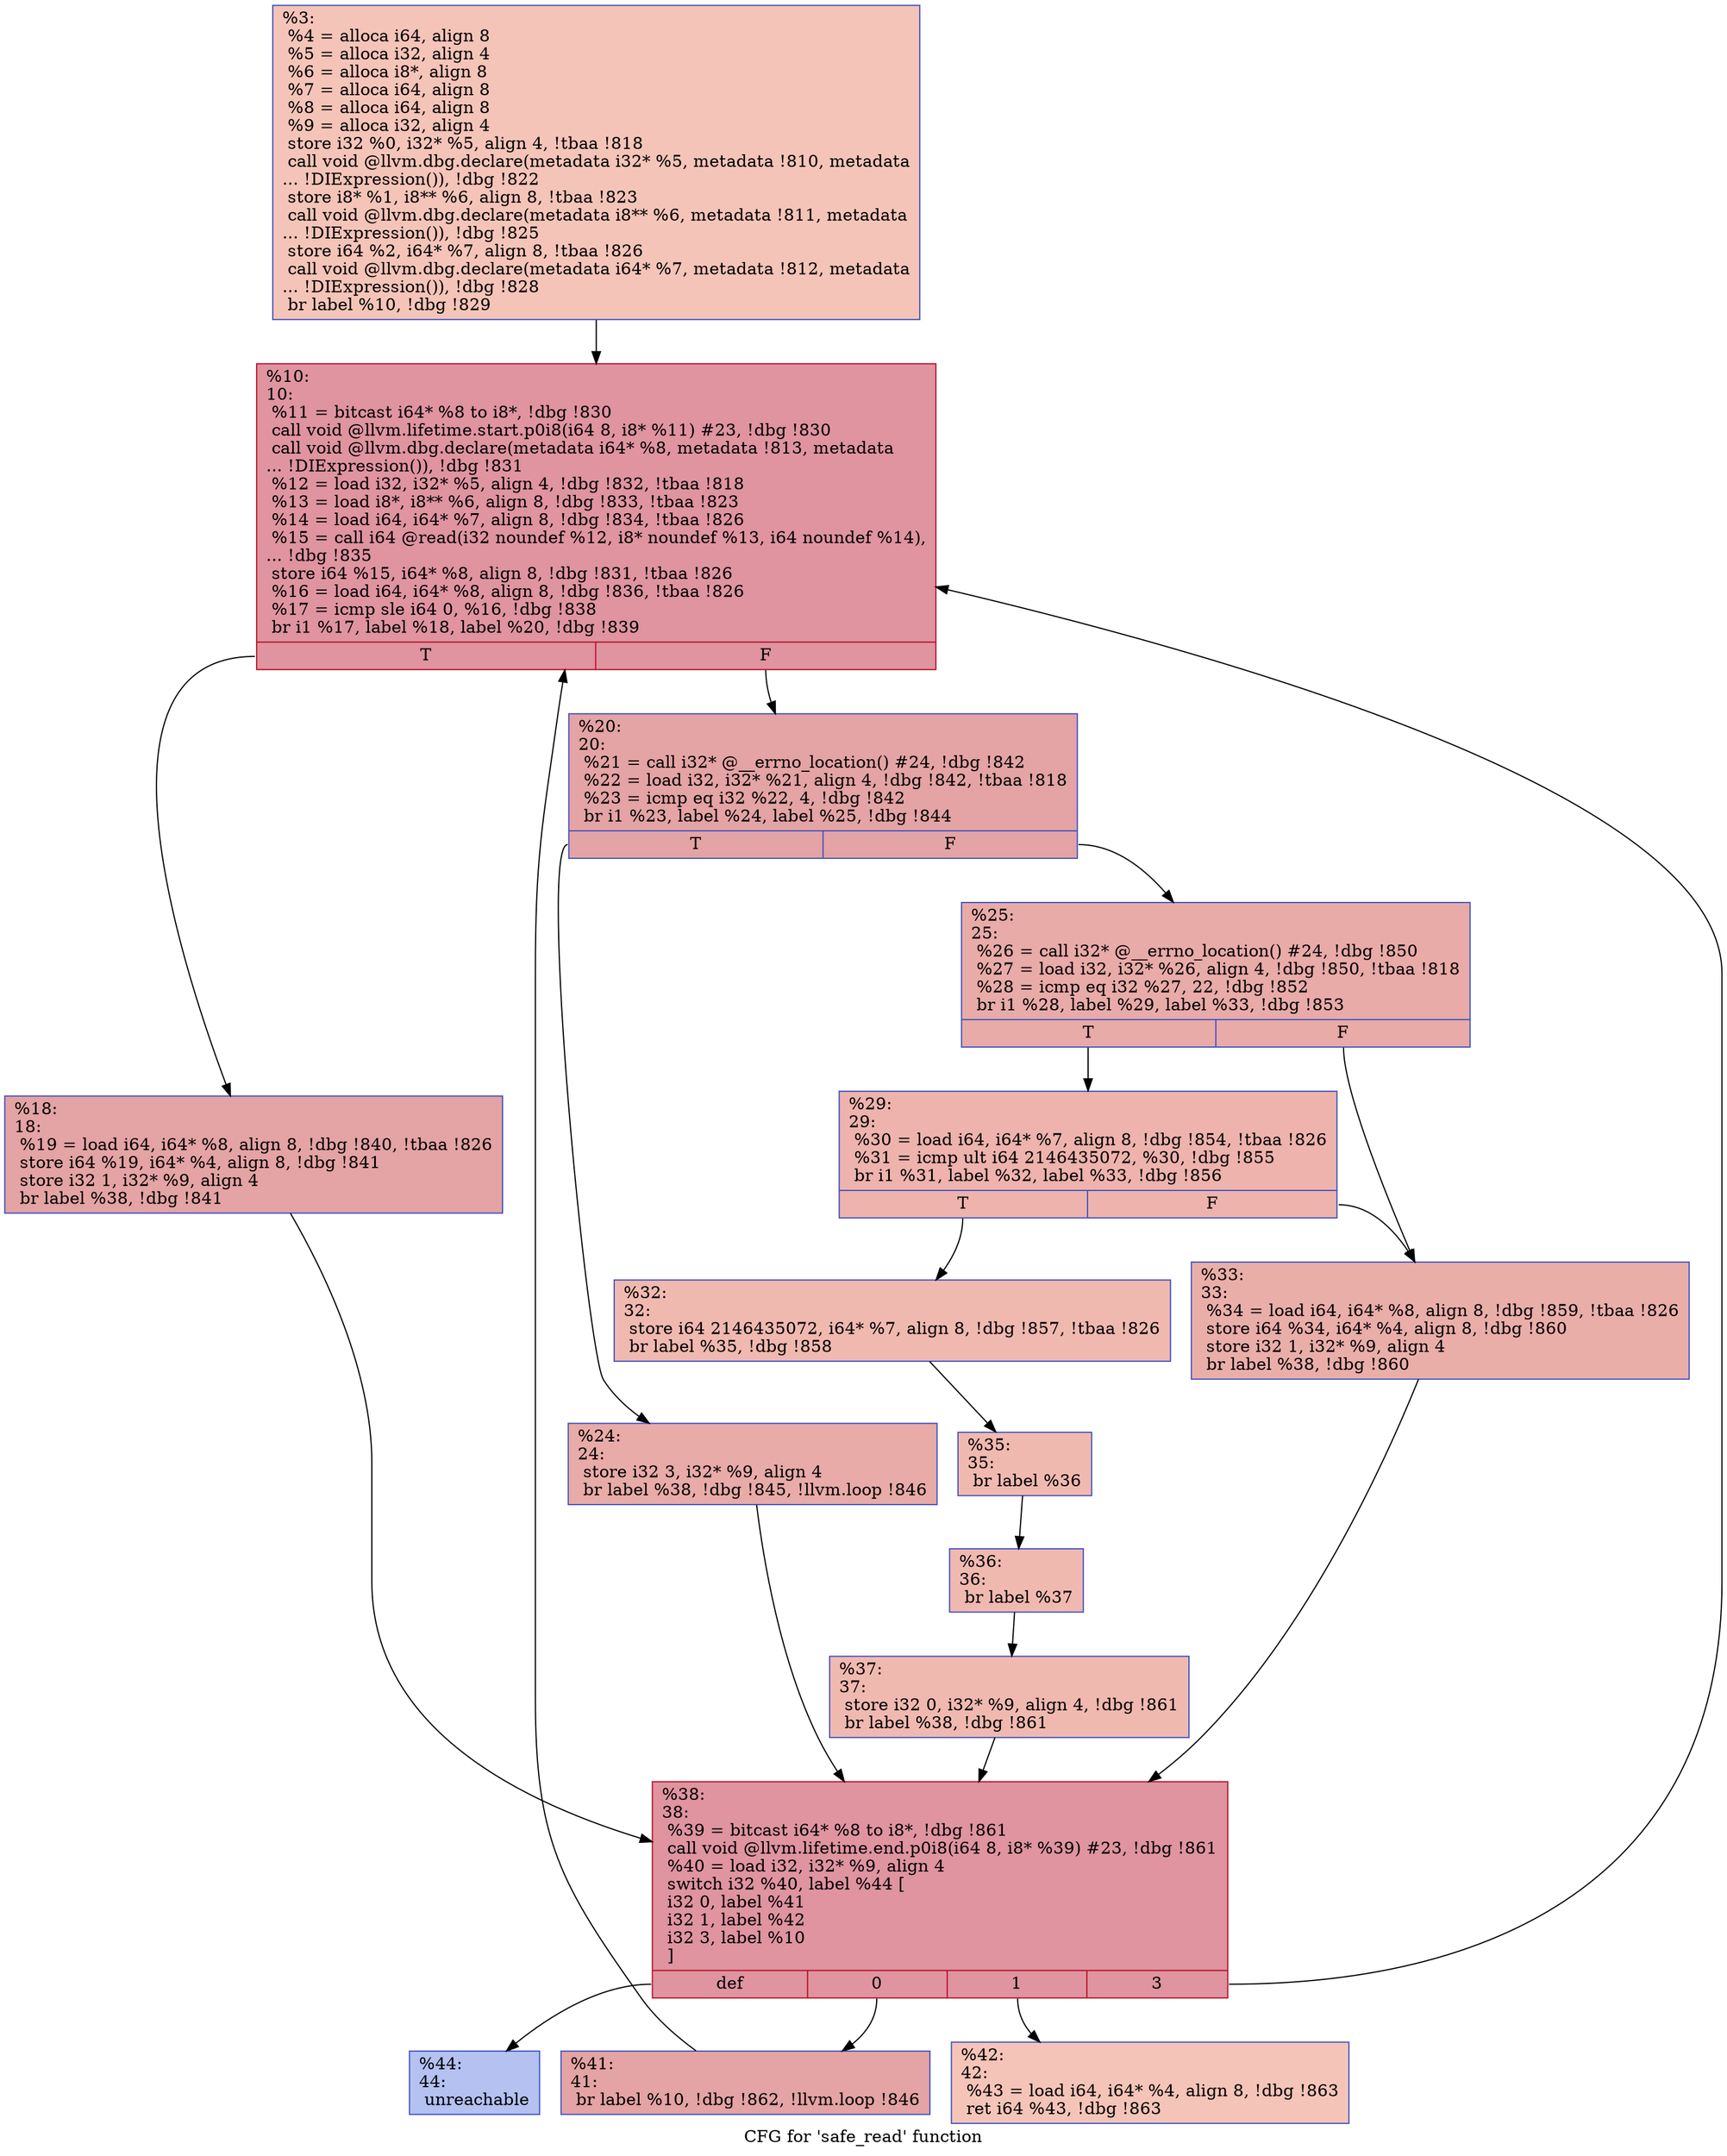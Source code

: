 digraph "CFG for 'safe_read' function" {
	label="CFG for 'safe_read' function";

	Node0x8a9b40 [shape=record,color="#3d50c3ff", style=filled, fillcolor="#e97a5f70",label="{%3:\l  %4 = alloca i64, align 8\l  %5 = alloca i32, align 4\l  %6 = alloca i8*, align 8\l  %7 = alloca i64, align 8\l  %8 = alloca i64, align 8\l  %9 = alloca i32, align 4\l  store i32 %0, i32* %5, align 4, !tbaa !818\l  call void @llvm.dbg.declare(metadata i32* %5, metadata !810, metadata\l... !DIExpression()), !dbg !822\l  store i8* %1, i8** %6, align 8, !tbaa !823\l  call void @llvm.dbg.declare(metadata i8** %6, metadata !811, metadata\l... !DIExpression()), !dbg !825\l  store i64 %2, i64* %7, align 8, !tbaa !826\l  call void @llvm.dbg.declare(metadata i64* %7, metadata !812, metadata\l... !DIExpression()), !dbg !828\l  br label %10, !dbg !829\l}"];
	Node0x8a9b40 -> Node0x8aa2f0;
	Node0x8aa2f0 [shape=record,color="#b70d28ff", style=filled, fillcolor="#b70d2870",label="{%10:\l10:                                               \l  %11 = bitcast i64* %8 to i8*, !dbg !830\l  call void @llvm.lifetime.start.p0i8(i64 8, i8* %11) #23, !dbg !830\l  call void @llvm.dbg.declare(metadata i64* %8, metadata !813, metadata\l... !DIExpression()), !dbg !831\l  %12 = load i32, i32* %5, align 4, !dbg !832, !tbaa !818\l  %13 = load i8*, i8** %6, align 8, !dbg !833, !tbaa !823\l  %14 = load i64, i64* %7, align 8, !dbg !834, !tbaa !826\l  %15 = call i64 @read(i32 noundef %12, i8* noundef %13, i64 noundef %14),\l... !dbg !835\l  store i64 %15, i64* %8, align 8, !dbg !831, !tbaa !826\l  %16 = load i64, i64* %8, align 8, !dbg !836, !tbaa !826\l  %17 = icmp sle i64 0, %16, !dbg !838\l  br i1 %17, label %18, label %20, !dbg !839\l|{<s0>T|<s1>F}}"];
	Node0x8aa2f0:s0 -> Node0x8aa340;
	Node0x8aa2f0:s1 -> Node0x8aa390;
	Node0x8aa340 [shape=record,color="#3d50c3ff", style=filled, fillcolor="#c32e3170",label="{%18:\l18:                                               \l  %19 = load i64, i64* %8, align 8, !dbg !840, !tbaa !826\l  store i64 %19, i64* %4, align 8, !dbg !841\l  store i32 1, i32* %9, align 4\l  br label %38, !dbg !841\l}"];
	Node0x8aa340 -> Node0x8aa660;
	Node0x8aa390 [shape=record,color="#3d50c3ff", style=filled, fillcolor="#c32e3170",label="{%20:\l20:                                               \l  %21 = call i32* @__errno_location() #24, !dbg !842\l  %22 = load i32, i32* %21, align 4, !dbg !842, !tbaa !818\l  %23 = icmp eq i32 %22, 4, !dbg !842\l  br i1 %23, label %24, label %25, !dbg !844\l|{<s0>T|<s1>F}}"];
	Node0x8aa390:s0 -> Node0x8aa3e0;
	Node0x8aa390:s1 -> Node0x8aa430;
	Node0x8aa3e0 [shape=record,color="#3d50c3ff", style=filled, fillcolor="#cc403a70",label="{%24:\l24:                                               \l  store i32 3, i32* %9, align 4\l  br label %38, !dbg !845, !llvm.loop !846\l}"];
	Node0x8aa3e0 -> Node0x8aa660;
	Node0x8aa430 [shape=record,color="#3d50c3ff", style=filled, fillcolor="#cc403a70",label="{%25:\l25:                                               \l  %26 = call i32* @__errno_location() #24, !dbg !850\l  %27 = load i32, i32* %26, align 4, !dbg !850, !tbaa !818\l  %28 = icmp eq i32 %27, 22, !dbg !852\l  br i1 %28, label %29, label %33, !dbg !853\l|{<s0>T|<s1>F}}"];
	Node0x8aa430:s0 -> Node0x8aa480;
	Node0x8aa430:s1 -> Node0x8aa520;
	Node0x8aa480 [shape=record,color="#3d50c3ff", style=filled, fillcolor="#d6524470",label="{%29:\l29:                                               \l  %30 = load i64, i64* %7, align 8, !dbg !854, !tbaa !826\l  %31 = icmp ult i64 2146435072, %30, !dbg !855\l  br i1 %31, label %32, label %33, !dbg !856\l|{<s0>T|<s1>F}}"];
	Node0x8aa480:s0 -> Node0x8aa4d0;
	Node0x8aa480:s1 -> Node0x8aa520;
	Node0x8aa4d0 [shape=record,color="#3d50c3ff", style=filled, fillcolor="#de614d70",label="{%32:\l32:                                               \l  store i64 2146435072, i64* %7, align 8, !dbg !857, !tbaa !826\l  br label %35, !dbg !858\l}"];
	Node0x8aa4d0 -> Node0x8aa570;
	Node0x8aa520 [shape=record,color="#3d50c3ff", style=filled, fillcolor="#d0473d70",label="{%33:\l33:                                               \l  %34 = load i64, i64* %8, align 8, !dbg !859, !tbaa !826\l  store i64 %34, i64* %4, align 8, !dbg !860\l  store i32 1, i32* %9, align 4\l  br label %38, !dbg !860\l}"];
	Node0x8aa520 -> Node0x8aa660;
	Node0x8aa570 [shape=record,color="#3d50c3ff", style=filled, fillcolor="#de614d70",label="{%35:\l35:                                               \l  br label %36\l}"];
	Node0x8aa570 -> Node0x8aa5c0;
	Node0x8aa5c0 [shape=record,color="#3d50c3ff", style=filled, fillcolor="#de614d70",label="{%36:\l36:                                               \l  br label %37\l}"];
	Node0x8aa5c0 -> Node0x8aa610;
	Node0x8aa610 [shape=record,color="#3d50c3ff", style=filled, fillcolor="#de614d70",label="{%37:\l37:                                               \l  store i32 0, i32* %9, align 4, !dbg !861\l  br label %38, !dbg !861\l}"];
	Node0x8aa610 -> Node0x8aa660;
	Node0x8aa660 [shape=record,color="#b70d28ff", style=filled, fillcolor="#b70d2870",label="{%38:\l38:                                               \l  %39 = bitcast i64* %8 to i8*, !dbg !861\l  call void @llvm.lifetime.end.p0i8(i64 8, i8* %39) #23, !dbg !861\l  %40 = load i32, i32* %9, align 4\l  switch i32 %40, label %44 [\l    i32 0, label %41\l    i32 1, label %42\l    i32 3, label %10\l  ]\l|{<s0>def|<s1>0|<s2>1|<s3>3}}"];
	Node0x8aa660:s0 -> Node0x8aa750;
	Node0x8aa660:s1 -> Node0x8aa6b0;
	Node0x8aa660:s2 -> Node0x8aa700;
	Node0x8aa660:s3 -> Node0x8aa2f0;
	Node0x8aa6b0 [shape=record,color="#3d50c3ff", style=filled, fillcolor="#c32e3170",label="{%41:\l41:                                               \l  br label %10, !dbg !862, !llvm.loop !846\l}"];
	Node0x8aa6b0 -> Node0x8aa2f0;
	Node0x8aa700 [shape=record,color="#3d50c3ff", style=filled, fillcolor="#e97a5f70",label="{%42:\l42:                                               \l  %43 = load i64, i64* %4, align 8, !dbg !863\l  ret i64 %43, !dbg !863\l}"];
	Node0x8aa750 [shape=record,color="#3d50c3ff", style=filled, fillcolor="#5572df70",label="{%44:\l44:                                               \l  unreachable\l}"];
}

